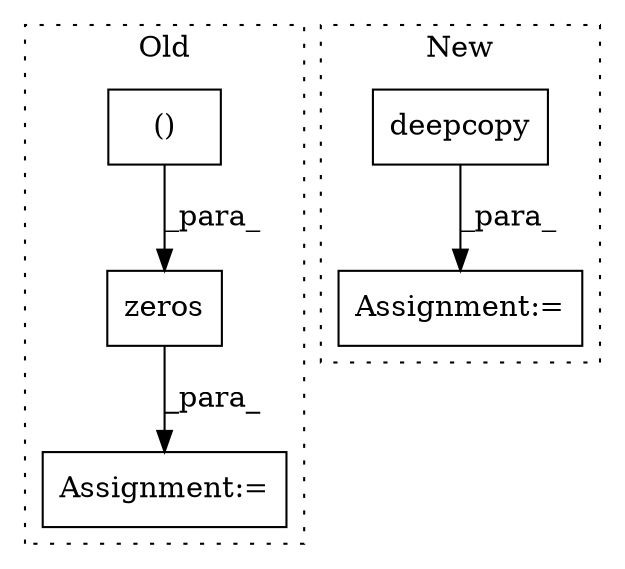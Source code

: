 digraph G {
subgraph cluster0 {
1 [label="zeros" a="32" s="921,984" l="11,2" shape="box"];
3 [label="()" a="106" s="932" l="52" shape="box"];
4 [label="Assignment:=" a="7" s="1360" l="1" shape="box"];
label = "Old";
style="dotted";
}
subgraph cluster1 {
2 [label="deepcopy" a="32" s="697,725" l="9,1" shape="box"];
5 [label="Assignment:=" a="7" s="821" l="1" shape="box"];
label = "New";
style="dotted";
}
1 -> 4 [label="_para_"];
2 -> 5 [label="_para_"];
3 -> 1 [label="_para_"];
}